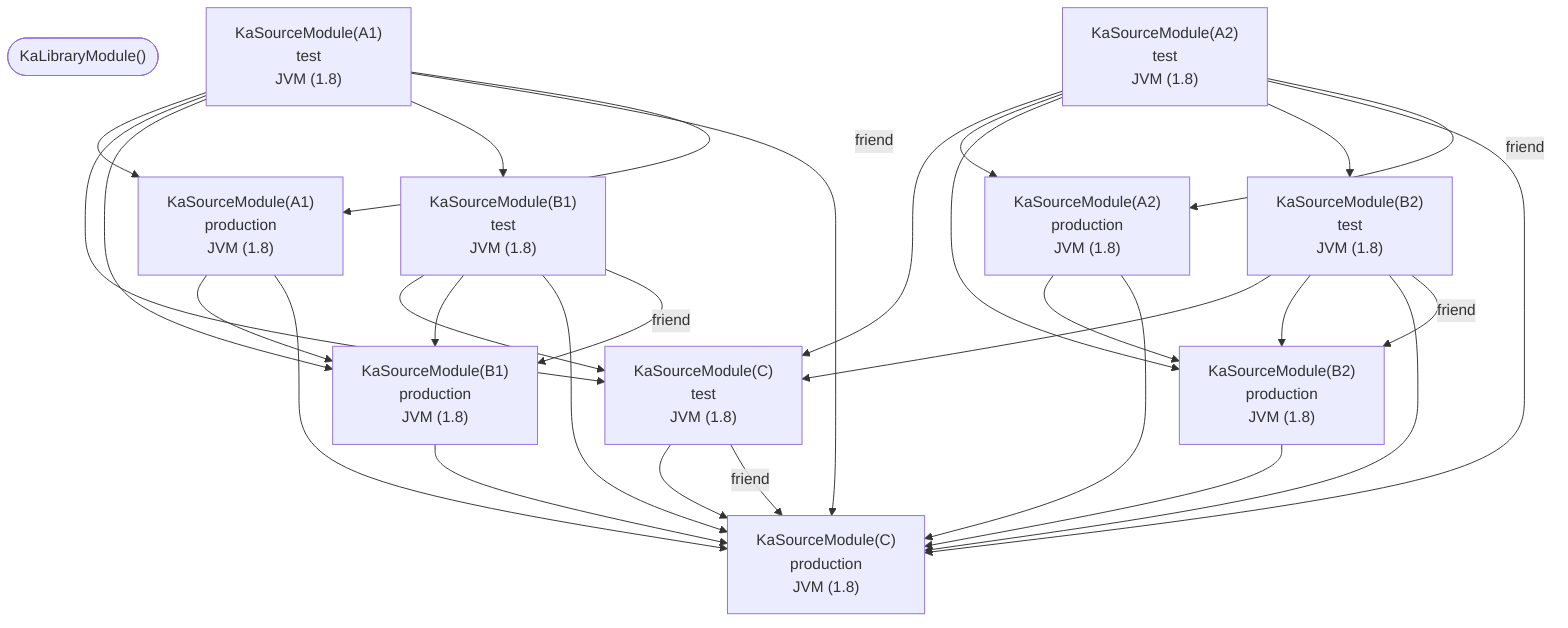 graph TD
  KaLibraryModule_0(["KaLibraryModule(<SDK>)"])
  KaSourceModule_1["KaSourceModule(A1)<br />production<br />JVM (1.8)"]
  KaSourceModule_2["KaSourceModule(A1)<br />test<br />JVM (1.8)"]
  KaSourceModule_3["KaSourceModule(A2)<br />production<br />JVM (1.8)"]
  KaSourceModule_4["KaSourceModule(A2)<br />test<br />JVM (1.8)"]
  KaSourceModule_5["KaSourceModule(B1)<br />production<br />JVM (1.8)"]
  KaSourceModule_6["KaSourceModule(B1)<br />test<br />JVM (1.8)"]
  KaSourceModule_7["KaSourceModule(B2)<br />production<br />JVM (1.8)"]
  KaSourceModule_8["KaSourceModule(B2)<br />test<br />JVM (1.8)"]
  KaSourceModule_9["KaSourceModule(C)<br />production<br />JVM (1.8)"]
  KaSourceModule_10["KaSourceModule(C)<br />test<br />JVM (1.8)"]
  KaSourceModule_1 --> KaSourceModule_5
  KaSourceModule_1 --> KaSourceModule_9
  KaSourceModule_10 --> KaSourceModule_9
  KaSourceModule_2 --> KaSourceModule_1
  KaSourceModule_2 --> KaSourceModule_10
  KaSourceModule_2 --> KaSourceModule_5
  KaSourceModule_2 --> KaSourceModule_6
  KaSourceModule_2 --> KaSourceModule_9
  KaSourceModule_3 --> KaSourceModule_7
  KaSourceModule_3 --> KaSourceModule_9
  KaSourceModule_4 --> KaSourceModule_10
  KaSourceModule_4 --> KaSourceModule_3
  KaSourceModule_4 --> KaSourceModule_7
  KaSourceModule_4 --> KaSourceModule_8
  KaSourceModule_4 --> KaSourceModule_9
  KaSourceModule_5 --> KaSourceModule_9
  KaSourceModule_6 --> KaSourceModule_10
  KaSourceModule_6 --> KaSourceModule_5
  KaSourceModule_6 --> KaSourceModule_9
  KaSourceModule_7 --> KaSourceModule_9
  KaSourceModule_8 --> KaSourceModule_10
  KaSourceModule_8 --> KaSourceModule_7
  KaSourceModule_8 --> KaSourceModule_9
  KaSourceModule_10 --friend--> KaSourceModule_9
  KaSourceModule_2 --friend--> KaSourceModule_1
  KaSourceModule_4 --friend--> KaSourceModule_3
  KaSourceModule_6 --friend--> KaSourceModule_5
  KaSourceModule_8 --friend--> KaSourceModule_7